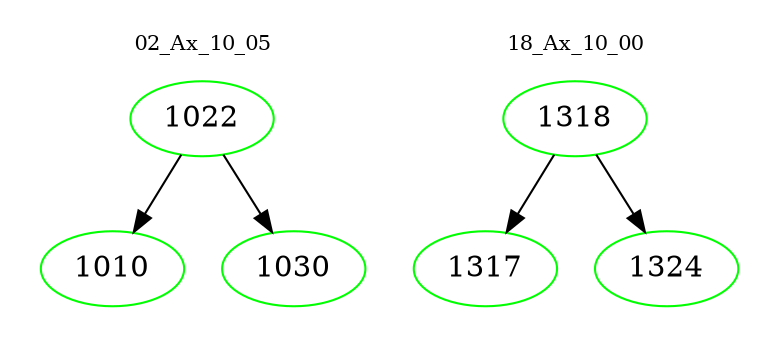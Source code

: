 digraph{
subgraph cluster_0 {
color = white
label = "02_Ax_10_05";
fontsize=10;
T0_1022 [label="1022", color="green"]
T0_1022 -> T0_1010 [color="black"]
T0_1010 [label="1010", color="green"]
T0_1022 -> T0_1030 [color="black"]
T0_1030 [label="1030", color="green"]
}
subgraph cluster_1 {
color = white
label = "18_Ax_10_00";
fontsize=10;
T1_1318 [label="1318", color="green"]
T1_1318 -> T1_1317 [color="black"]
T1_1317 [label="1317", color="green"]
T1_1318 -> T1_1324 [color="black"]
T1_1324 [label="1324", color="green"]
}
}

